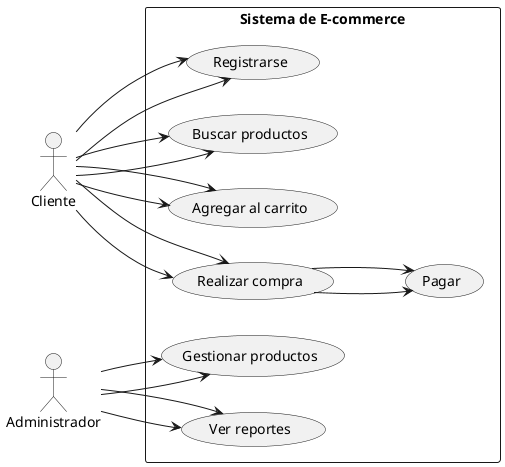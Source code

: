 @startuml
left to right direction
actor Cliente
actor Administrador

rectangle "Sistema de E-commerce" {
    (Registrarse)
    (Buscar productos)
    (Agregar al carrito)
    (Realizar compra)
    (Pagar)
    (Gestionar productos)
    (Ver reportes)
}

Cliente --> (Registrarse)
Cliente --> (Buscar productos)
Cliente --> (Agregar al carrito)
Cliente --> (Realizar compra)
(Realizar compra) --> (Pagar)
Administrador --> (Gestionar productos)
Administrador --> (Ver reportes)
' Diagrama de Casos de Uso: Sistema de E-commerce
rectangle "Sistema de E-commerce" {
' Diagrama de Casos de Uso: Sistema de E-commerce
actor Cliente
actor Administrador

Cliente --> (Registrarse)
Cliente --> (Buscar productos)
Cliente --> (Agregar al carrito)
Cliente --> (Realizar compra)
(Realizar compra) --> (Pagar)
Administrador --> (Gestionar productos)
Administrador --> (Ver reportes)
@enduml
